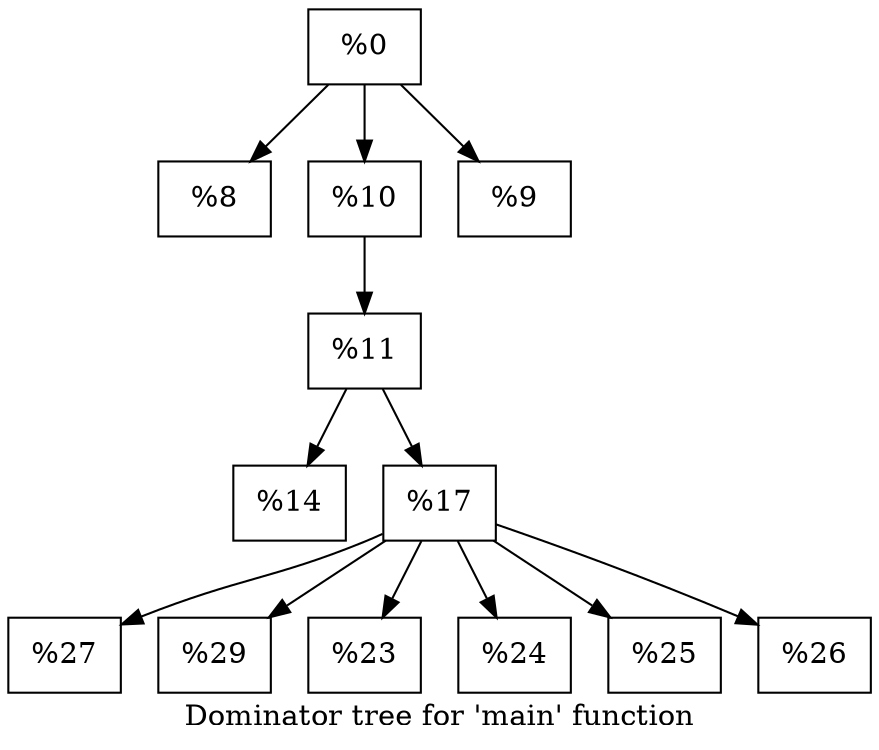 digraph "Dominator tree for 'main' function" {
	label="Dominator tree for 'main' function";

	Node0x18e91d0 [shape=record,label="{%0}"];
	Node0x18e91d0 -> Node0x18e9210;
	Node0x18e91d0 -> Node0x18ea310;
	Node0x18e91d0 -> Node0x18e8250;
	Node0x18e9210 [shape=record,label="{%8}"];
	Node0x18ea310 [shape=record,label="{%10}"];
	Node0x18ea310 -> Node0x18ea350;
	Node0x18ea350 [shape=record,label="{%11}"];
	Node0x18ea350 -> Node0x18ea390;
	Node0x18ea350 -> Node0x18e8050;
	Node0x18ea390 [shape=record,label="{%14}"];
	Node0x18e8050 [shape=record,label="{%17}"];
	Node0x18e8050 -> Node0x18e80b0;
	Node0x18e8050 -> Node0x18e80f0;
	Node0x18e8050 -> Node0x18e8150;
	Node0x18e8050 -> Node0x18e8190;
	Node0x18e8050 -> Node0x18e81d0;
	Node0x18e8050 -> Node0x18e8210;
	Node0x18e80b0 [shape=record,label="{%27}"];
	Node0x18e80f0 [shape=record,label="{%29}"];
	Node0x18e8150 [shape=record,label="{%23}"];
	Node0x18e8190 [shape=record,label="{%24}"];
	Node0x18e81d0 [shape=record,label="{%25}"];
	Node0x18e8210 [shape=record,label="{%26}"];
	Node0x18e8250 [shape=record,label="{%9}"];
}
